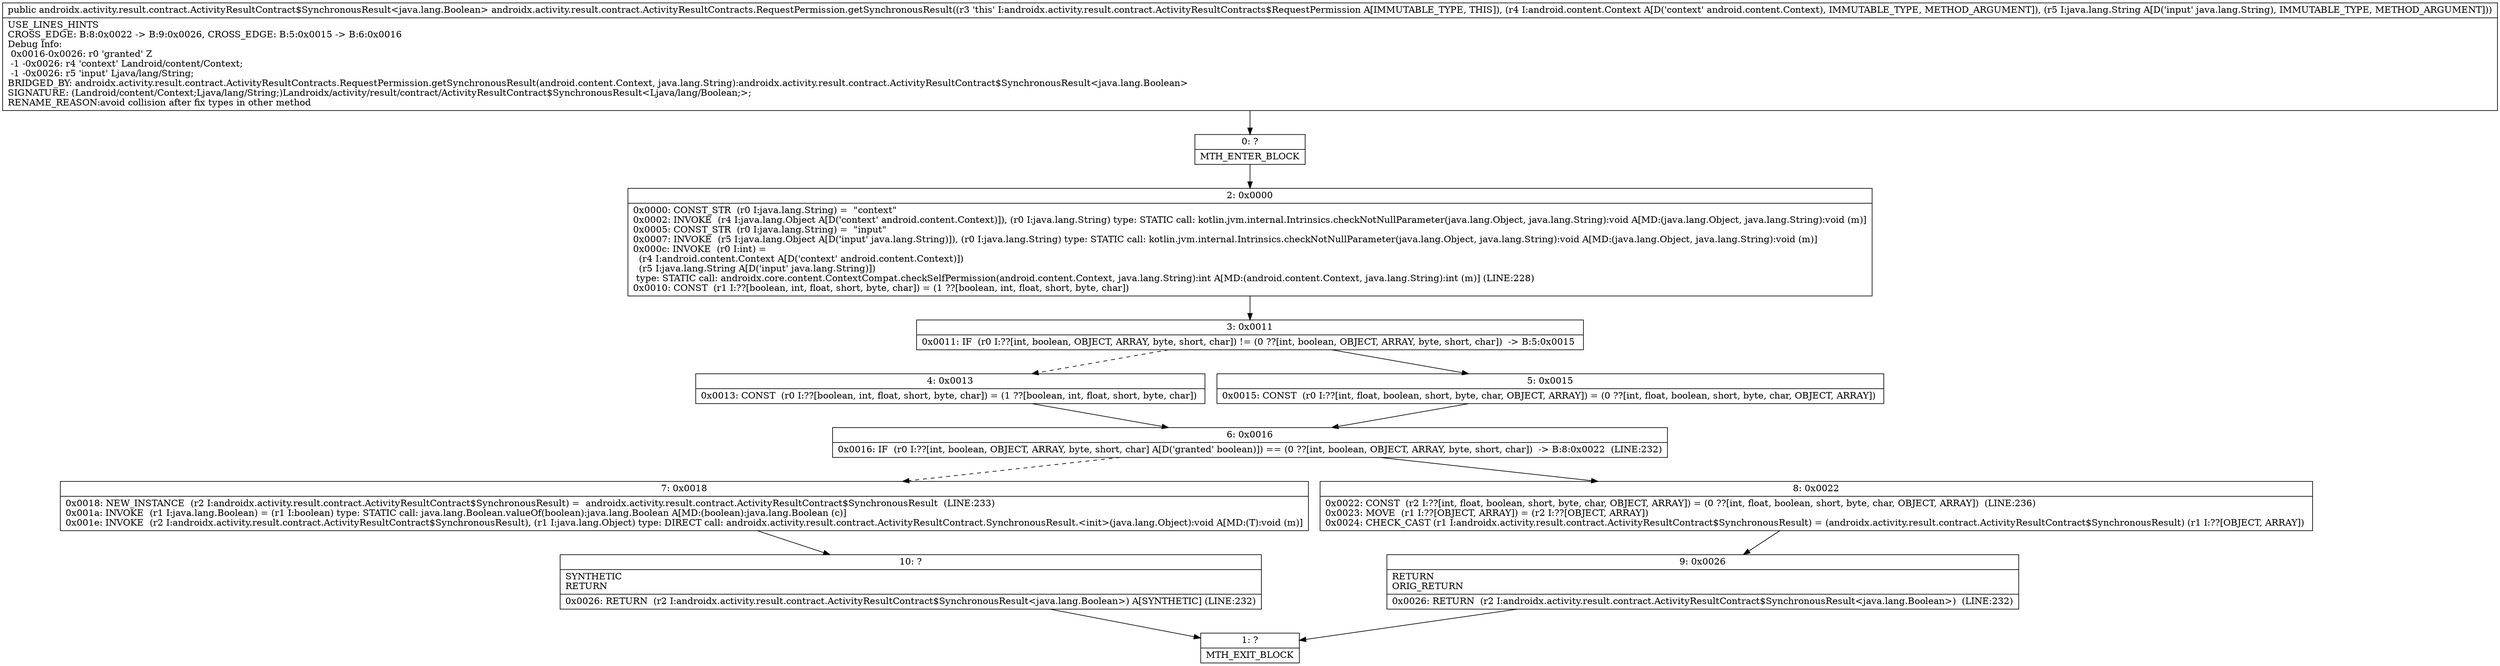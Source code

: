 digraph "CFG forandroidx.activity.result.contract.ActivityResultContracts.RequestPermission.getSynchronousResult(Landroid\/content\/Context;Ljava\/lang\/String;)Landroidx\/activity\/result\/contract\/ActivityResultContract$SynchronousResult;" {
Node_0 [shape=record,label="{0\:\ ?|MTH_ENTER_BLOCK\l}"];
Node_2 [shape=record,label="{2\:\ 0x0000|0x0000: CONST_STR  (r0 I:java.lang.String) =  \"context\" \l0x0002: INVOKE  (r4 I:java.lang.Object A[D('context' android.content.Context)]), (r0 I:java.lang.String) type: STATIC call: kotlin.jvm.internal.Intrinsics.checkNotNullParameter(java.lang.Object, java.lang.String):void A[MD:(java.lang.Object, java.lang.String):void (m)]\l0x0005: CONST_STR  (r0 I:java.lang.String) =  \"input\" \l0x0007: INVOKE  (r5 I:java.lang.Object A[D('input' java.lang.String)]), (r0 I:java.lang.String) type: STATIC call: kotlin.jvm.internal.Intrinsics.checkNotNullParameter(java.lang.Object, java.lang.String):void A[MD:(java.lang.Object, java.lang.String):void (m)]\l0x000c: INVOKE  (r0 I:int) = \l  (r4 I:android.content.Context A[D('context' android.content.Context)])\l  (r5 I:java.lang.String A[D('input' java.lang.String)])\l type: STATIC call: androidx.core.content.ContextCompat.checkSelfPermission(android.content.Context, java.lang.String):int A[MD:(android.content.Context, java.lang.String):int (m)] (LINE:228)\l0x0010: CONST  (r1 I:??[boolean, int, float, short, byte, char]) = (1 ??[boolean, int, float, short, byte, char]) \l}"];
Node_3 [shape=record,label="{3\:\ 0x0011|0x0011: IF  (r0 I:??[int, boolean, OBJECT, ARRAY, byte, short, char]) != (0 ??[int, boolean, OBJECT, ARRAY, byte, short, char])  \-\> B:5:0x0015 \l}"];
Node_4 [shape=record,label="{4\:\ 0x0013|0x0013: CONST  (r0 I:??[boolean, int, float, short, byte, char]) = (1 ??[boolean, int, float, short, byte, char]) \l}"];
Node_6 [shape=record,label="{6\:\ 0x0016|0x0016: IF  (r0 I:??[int, boolean, OBJECT, ARRAY, byte, short, char] A[D('granted' boolean)]) == (0 ??[int, boolean, OBJECT, ARRAY, byte, short, char])  \-\> B:8:0x0022  (LINE:232)\l}"];
Node_7 [shape=record,label="{7\:\ 0x0018|0x0018: NEW_INSTANCE  (r2 I:androidx.activity.result.contract.ActivityResultContract$SynchronousResult) =  androidx.activity.result.contract.ActivityResultContract$SynchronousResult  (LINE:233)\l0x001a: INVOKE  (r1 I:java.lang.Boolean) = (r1 I:boolean) type: STATIC call: java.lang.Boolean.valueOf(boolean):java.lang.Boolean A[MD:(boolean):java.lang.Boolean (c)]\l0x001e: INVOKE  (r2 I:androidx.activity.result.contract.ActivityResultContract$SynchronousResult), (r1 I:java.lang.Object) type: DIRECT call: androidx.activity.result.contract.ActivityResultContract.SynchronousResult.\<init\>(java.lang.Object):void A[MD:(T):void (m)]\l}"];
Node_10 [shape=record,label="{10\:\ ?|SYNTHETIC\lRETURN\l|0x0026: RETURN  (r2 I:androidx.activity.result.contract.ActivityResultContract$SynchronousResult\<java.lang.Boolean\>) A[SYNTHETIC] (LINE:232)\l}"];
Node_1 [shape=record,label="{1\:\ ?|MTH_EXIT_BLOCK\l}"];
Node_8 [shape=record,label="{8\:\ 0x0022|0x0022: CONST  (r2 I:??[int, float, boolean, short, byte, char, OBJECT, ARRAY]) = (0 ??[int, float, boolean, short, byte, char, OBJECT, ARRAY])  (LINE:236)\l0x0023: MOVE  (r1 I:??[OBJECT, ARRAY]) = (r2 I:??[OBJECT, ARRAY]) \l0x0024: CHECK_CAST (r1 I:androidx.activity.result.contract.ActivityResultContract$SynchronousResult) = (androidx.activity.result.contract.ActivityResultContract$SynchronousResult) (r1 I:??[OBJECT, ARRAY]) \l}"];
Node_9 [shape=record,label="{9\:\ 0x0026|RETURN\lORIG_RETURN\l|0x0026: RETURN  (r2 I:androidx.activity.result.contract.ActivityResultContract$SynchronousResult\<java.lang.Boolean\>)  (LINE:232)\l}"];
Node_5 [shape=record,label="{5\:\ 0x0015|0x0015: CONST  (r0 I:??[int, float, boolean, short, byte, char, OBJECT, ARRAY]) = (0 ??[int, float, boolean, short, byte, char, OBJECT, ARRAY]) \l}"];
MethodNode[shape=record,label="{public androidx.activity.result.contract.ActivityResultContract$SynchronousResult\<java.lang.Boolean\> androidx.activity.result.contract.ActivityResultContracts.RequestPermission.getSynchronousResult((r3 'this' I:androidx.activity.result.contract.ActivityResultContracts$RequestPermission A[IMMUTABLE_TYPE, THIS]), (r4 I:android.content.Context A[D('context' android.content.Context), IMMUTABLE_TYPE, METHOD_ARGUMENT]), (r5 I:java.lang.String A[D('input' java.lang.String), IMMUTABLE_TYPE, METHOD_ARGUMENT]))  | USE_LINES_HINTS\lCROSS_EDGE: B:8:0x0022 \-\> B:9:0x0026, CROSS_EDGE: B:5:0x0015 \-\> B:6:0x0016\lDebug Info:\l  0x0016\-0x0026: r0 'granted' Z\l  \-1 \-0x0026: r4 'context' Landroid\/content\/Context;\l  \-1 \-0x0026: r5 'input' Ljava\/lang\/String;\lBRIDGED_BY: androidx.activity.result.contract.ActivityResultContracts.RequestPermission.getSynchronousResult(android.content.Context, java.lang.String):androidx.activity.result.contract.ActivityResultContract$SynchronousResult\<java.lang.Boolean\>\lSIGNATURE: (Landroid\/content\/Context;Ljava\/lang\/String;)Landroidx\/activity\/result\/contract\/ActivityResultContract$SynchronousResult\<Ljava\/lang\/Boolean;\>;\lRENAME_REASON:avoid collision after fix types in other method\l}"];
MethodNode -> Node_0;Node_0 -> Node_2;
Node_2 -> Node_3;
Node_3 -> Node_4[style=dashed];
Node_3 -> Node_5;
Node_4 -> Node_6;
Node_6 -> Node_7[style=dashed];
Node_6 -> Node_8;
Node_7 -> Node_10;
Node_10 -> Node_1;
Node_8 -> Node_9;
Node_9 -> Node_1;
Node_5 -> Node_6;
}

